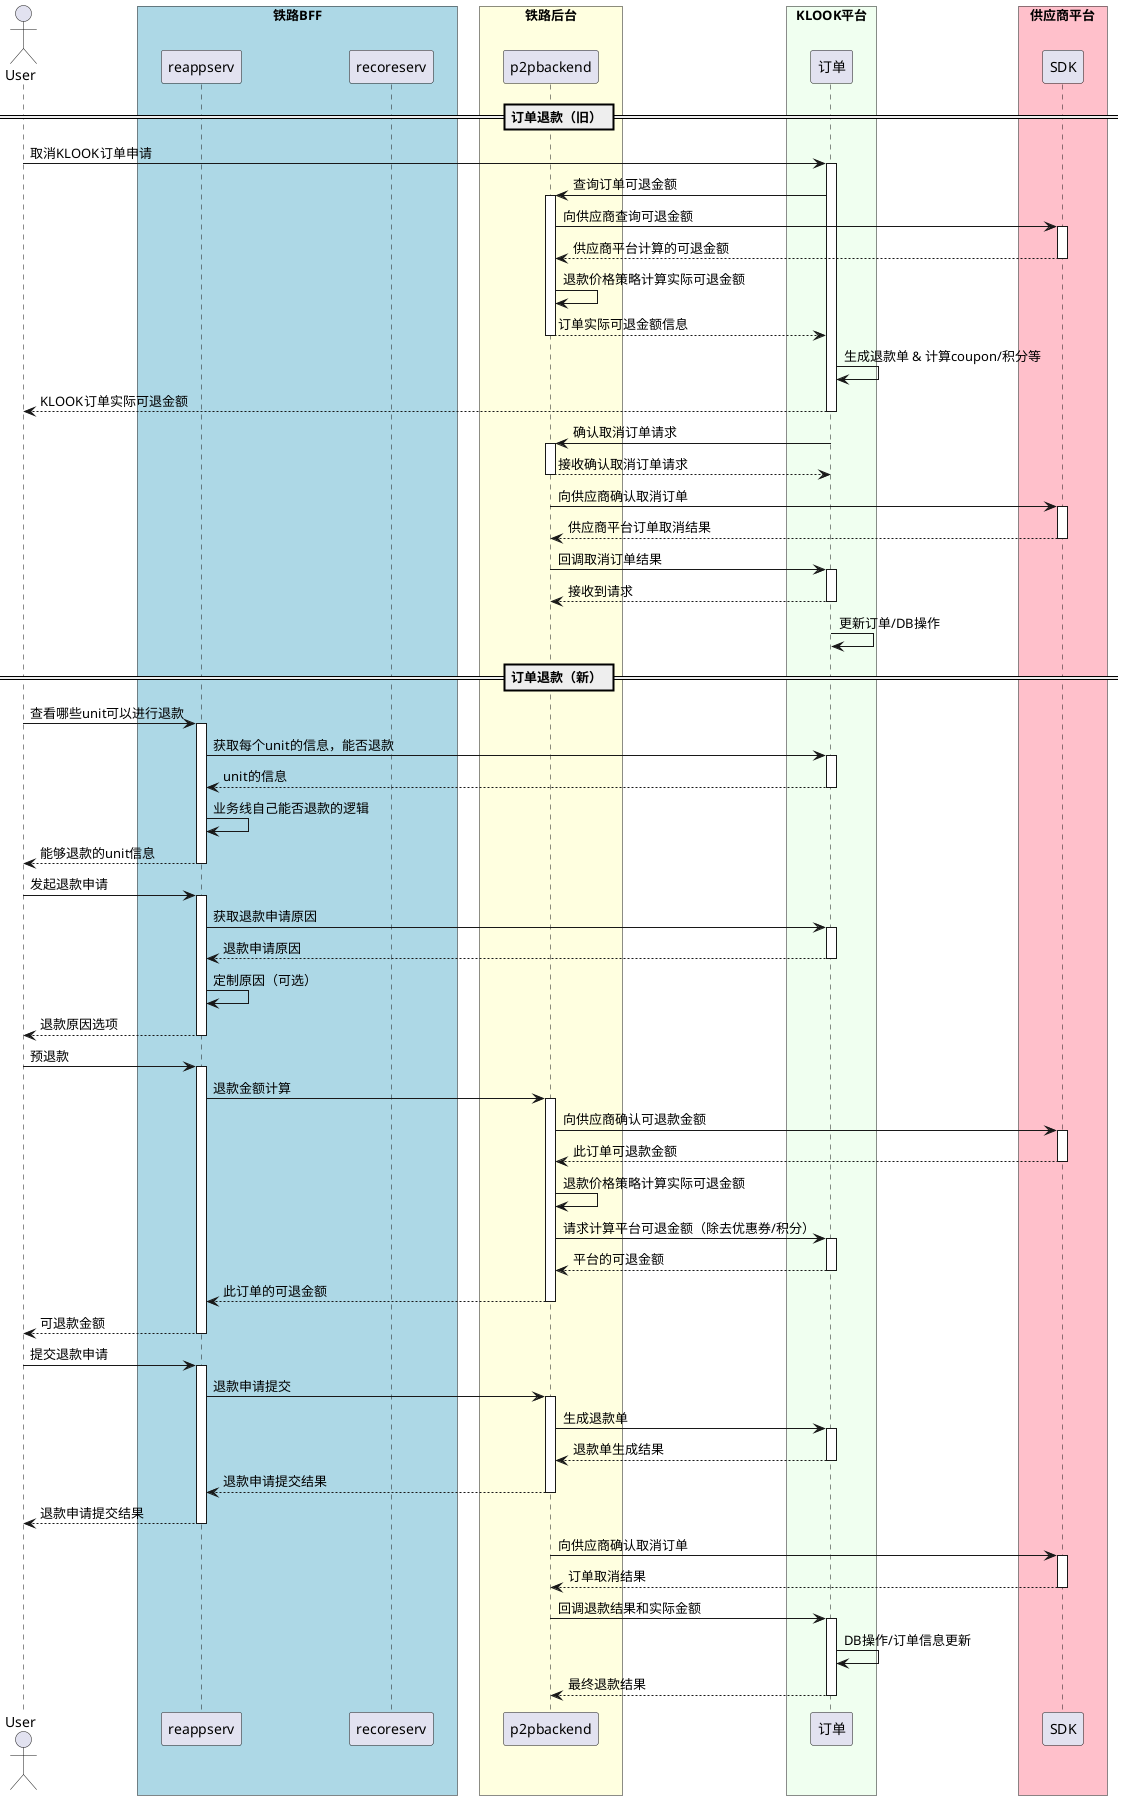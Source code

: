 @startuml
actor User


box "铁路BFF" #LightBlue
 participant reappserv
 participant recoreserv

end box

box "铁路后台" #LightYellow
    skinparam ParticipantPadding 20
    skinparam BoxPadding 10
    participant p2pbackend
end box

box "KLOOK平台" #HoneyDew
 participant 订单
end box

box "供应商平台" #Pink
 participant SDK
end box

== 订单退款（旧） ==
User -> 订单: 取消KLOOK订单申请
activate 订单
订单 ->  p2pbackend: 查询订单可退金额
activate p2pbackend
p2pbackend -> SDK: 向供应商查询可退金额
activate SDK
return 供应商平台计算的可退金额
p2pbackend -> p2pbackend: 退款价格策略计算实际可退金额
return 订单实际可退金额信息
订单 -> 订单: 生成退款单 & 计算coupon/积分等
return KLOOK订单实际可退金额


订单 ->  p2pbackend: 确认取消订单请求
activate p2pbackend
return 接收确认取消订单请求
p2pbackend -> SDK: 向供应商确认取消订单
activate SDK
return 供应商平台订单取消结果
p2pbackend -> 订单: 回调取消订单结果
activate 订单
return 接收到请求
订单 -> 订单: 更新订单/DB操作

== 订单退款（新） ==
User -> reappserv: 查看哪些unit可以进行退款
activate reappserv
reappserv -> 订单: 获取每个unit的信息，能否退款
activate 订单
return unit的信息
reappserv -> reappserv: 业务线自己能否退款的逻辑
return 能够退款的unit信息

User -> reappserv: 发起退款申请
activate reappserv
reappserv -> 订单: 获取退款申请原因
activate 订单
return 退款申请原因
reappserv -> reappserv: 定制原因（可选）
return 退款原因选项

User -> reappserv: 预退款
activate reappserv
reappserv -> p2pbackend: 退款金额计算
activate p2pbackend
p2pbackend -> SDK: 向供应商确认可退款金额
activate SDK
return 此订单可退款金额
p2pbackend -> p2pbackend: 退款价格策略计算实际可退金额
p2pbackend -> 订单: 请求计算平台可退金额（除去优惠券/积分）
activate 订单
return 平台的可退金额
return 此订单的可退金额
return 可退款金额

User -> reappserv: 提交退款申请
activate reappserv
reappserv -> p2pbackend: 退款申请提交
activate p2pbackend
p2pbackend -> 订单: 生成退款单
activate 订单
return 退款单生成结果
return 退款申请提交结果
return 退款申请提交结果
p2pbackend -> SDK: 向供应商确认取消订单
activate SDK
return 订单取消结果
p2pbackend -> 订单: 回调退款结果和实际金额
activate 订单
订单 -> 订单: DB操作/订单信息更新
return 最终退款结果

@enduml